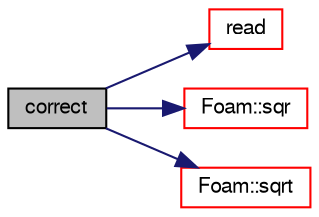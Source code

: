 digraph "correct"
{
  bgcolor="transparent";
  edge [fontname="FreeSans",fontsize="10",labelfontname="FreeSans",labelfontsize="10"];
  node [fontname="FreeSans",fontsize="10",shape=record];
  rankdir="LR";
  Node15 [label="correct",height=0.2,width=0.4,color="black", fillcolor="grey75", style="filled", fontcolor="black"];
  Node15 -> Node16 [color="midnightblue",fontsize="10",style="solid",fontname="FreeSans"];
  Node16 [label="read",height=0.2,width=0.4,color="red",URL="$a29722.html#a3a64ab9d5be1c13ec93e1d26e24cdaed",tooltip="Read transportProperties dictionary. "];
  Node15 -> Node18 [color="midnightblue",fontsize="10",style="solid",fontname="FreeSans"];
  Node18 [label="Foam::sqr",height=0.2,width=0.4,color="red",URL="$a21124.html#a277dc11c581d53826ab5090b08f3b17b"];
  Node15 -> Node22 [color="midnightblue",fontsize="10",style="solid",fontname="FreeSans"];
  Node22 [label="Foam::sqrt",height=0.2,width=0.4,color="red",URL="$a21124.html#a8616bd62eebf2342a80222fecb1bda71"];
}
